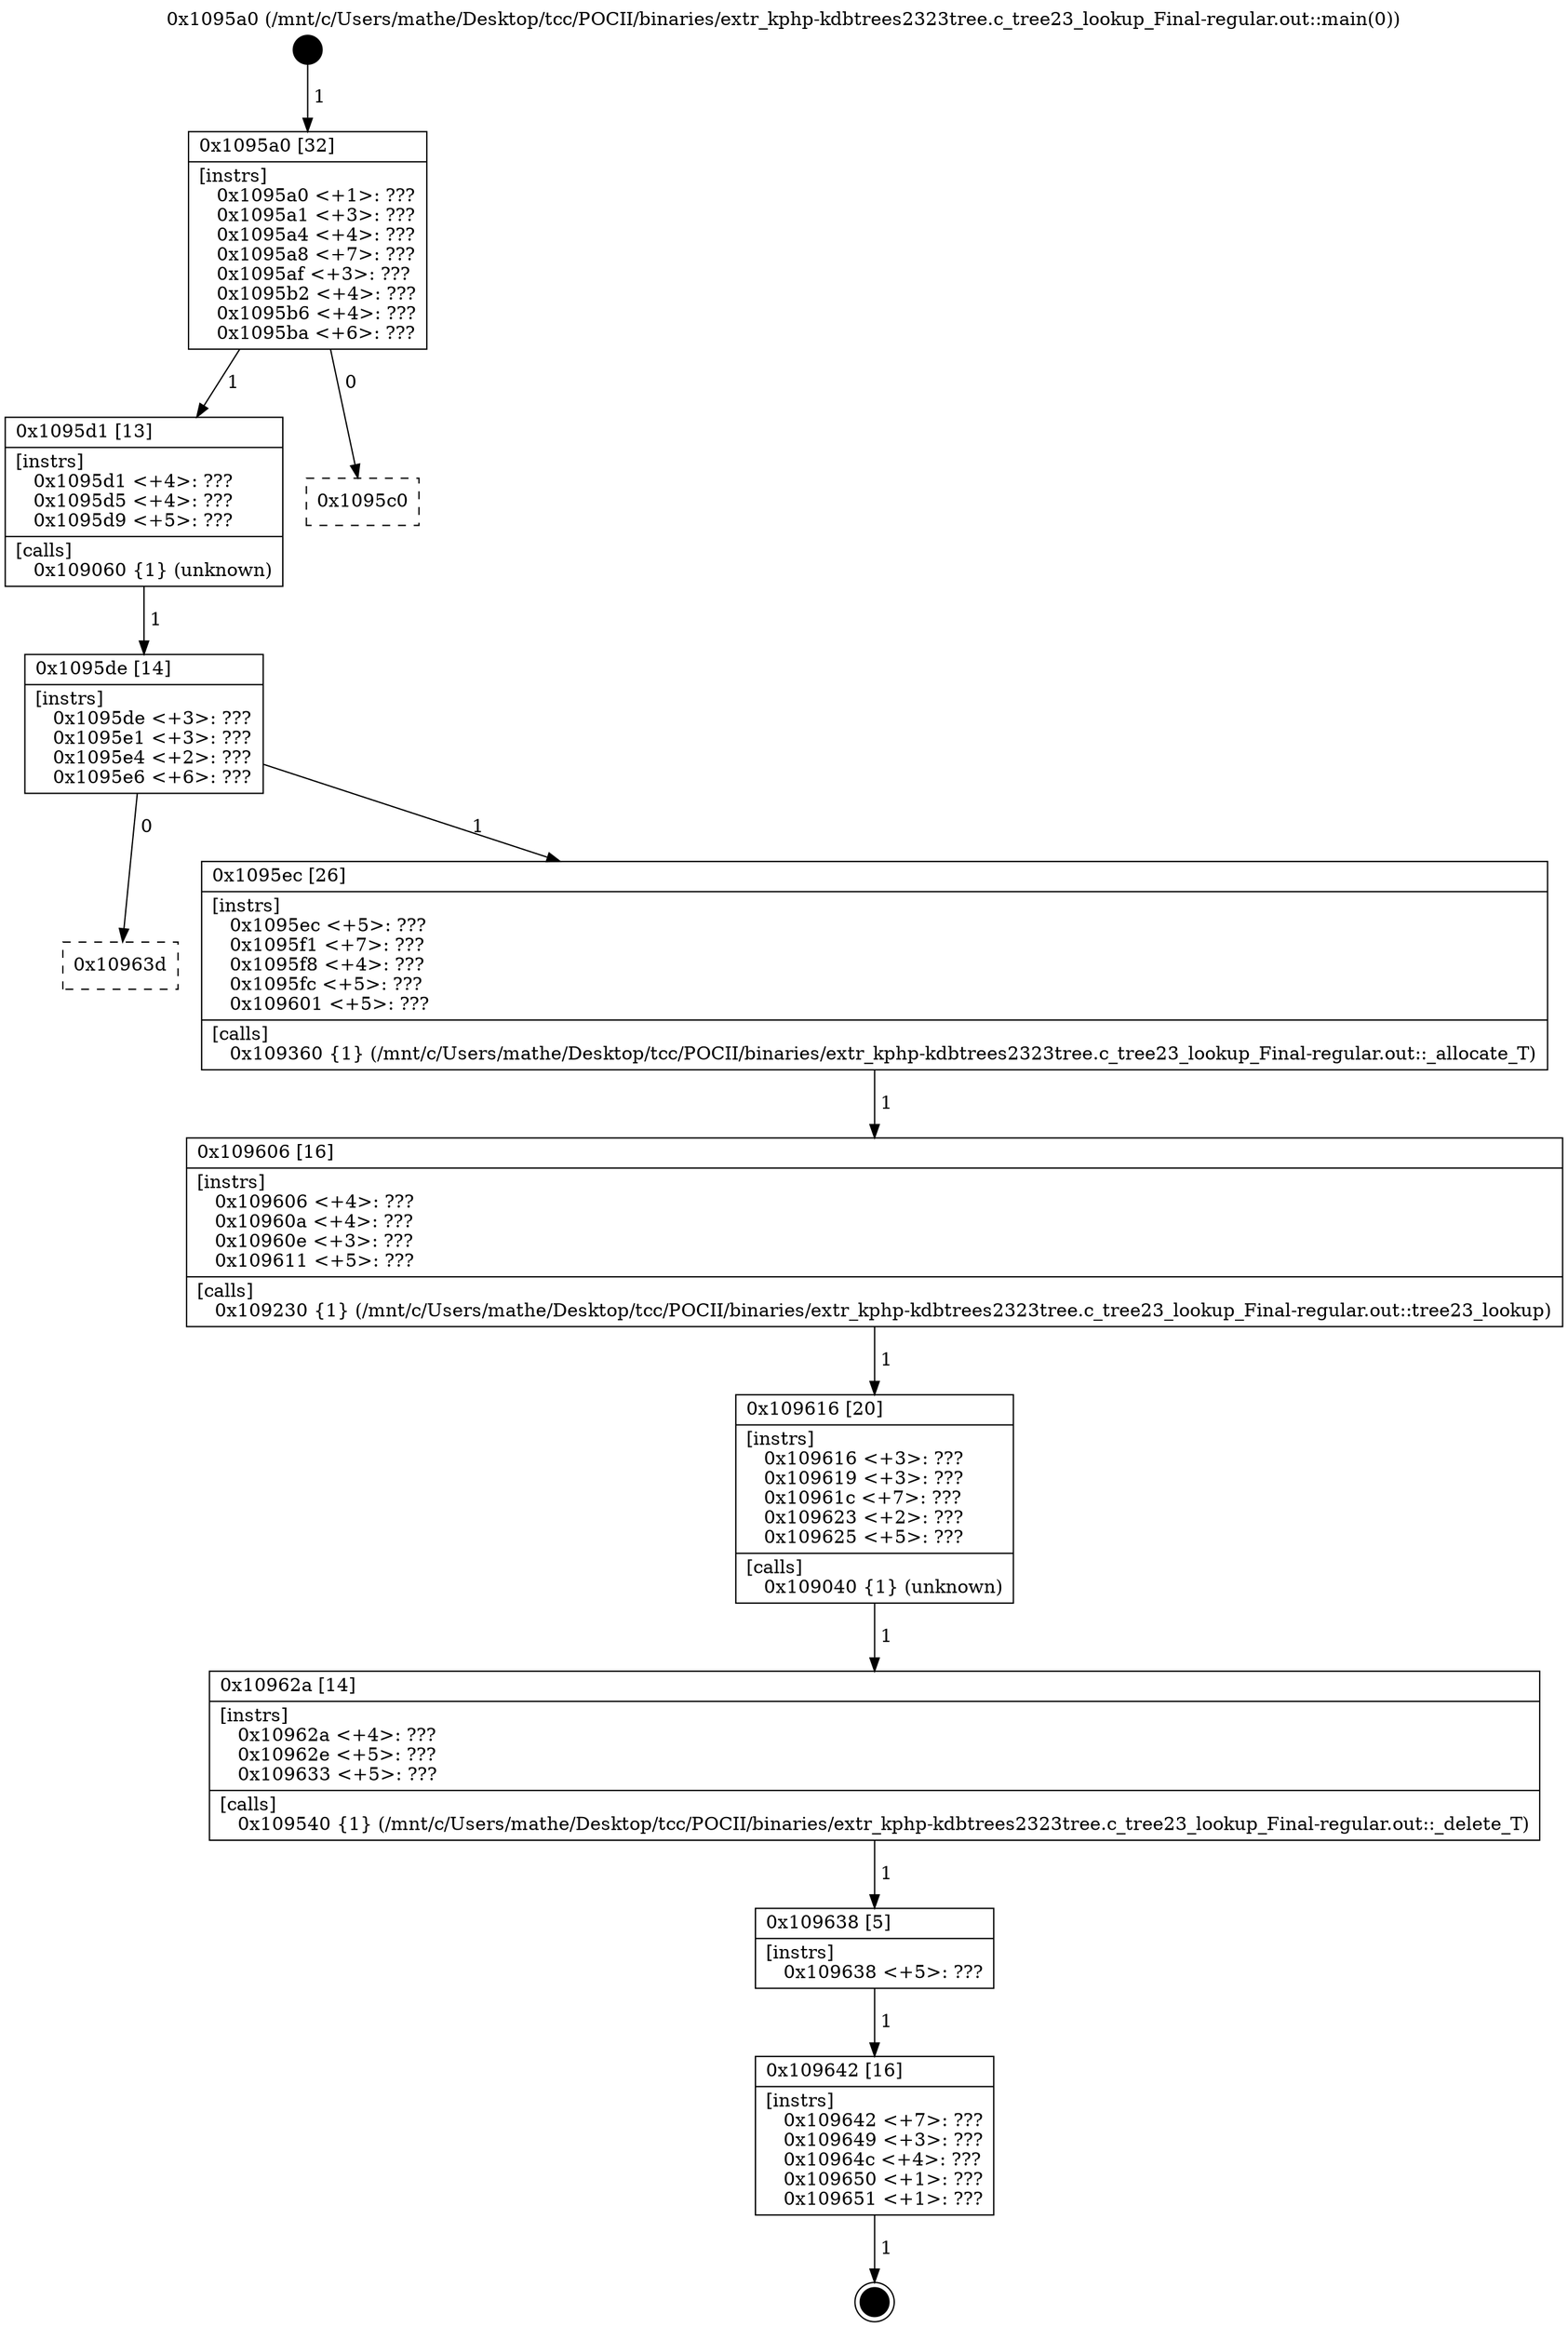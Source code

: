 digraph "0x1095a0" {
  label = "0x1095a0 (/mnt/c/Users/mathe/Desktop/tcc/POCII/binaries/extr_kphp-kdbtrees2323tree.c_tree23_lookup_Final-regular.out::main(0))"
  labelloc = "t"
  node[shape=record]

  Entry [label="",width=0.3,height=0.3,shape=circle,fillcolor=black,style=filled]
  "0x1095a0" [label="{
     0x1095a0 [32]\l
     | [instrs]\l
     &nbsp;&nbsp;0x1095a0 \<+1\>: ???\l
     &nbsp;&nbsp;0x1095a1 \<+3\>: ???\l
     &nbsp;&nbsp;0x1095a4 \<+4\>: ???\l
     &nbsp;&nbsp;0x1095a8 \<+7\>: ???\l
     &nbsp;&nbsp;0x1095af \<+3\>: ???\l
     &nbsp;&nbsp;0x1095b2 \<+4\>: ???\l
     &nbsp;&nbsp;0x1095b6 \<+4\>: ???\l
     &nbsp;&nbsp;0x1095ba \<+6\>: ???\l
  }"]
  "0x1095d1" [label="{
     0x1095d1 [13]\l
     | [instrs]\l
     &nbsp;&nbsp;0x1095d1 \<+4\>: ???\l
     &nbsp;&nbsp;0x1095d5 \<+4\>: ???\l
     &nbsp;&nbsp;0x1095d9 \<+5\>: ???\l
     | [calls]\l
     &nbsp;&nbsp;0x109060 \{1\} (unknown)\l
  }"]
  "0x1095c0" [label="{
     0x1095c0\l
  }", style=dashed]
  "0x1095de" [label="{
     0x1095de [14]\l
     | [instrs]\l
     &nbsp;&nbsp;0x1095de \<+3\>: ???\l
     &nbsp;&nbsp;0x1095e1 \<+3\>: ???\l
     &nbsp;&nbsp;0x1095e4 \<+2\>: ???\l
     &nbsp;&nbsp;0x1095e6 \<+6\>: ???\l
  }"]
  "0x10963d" [label="{
     0x10963d\l
  }", style=dashed]
  "0x1095ec" [label="{
     0x1095ec [26]\l
     | [instrs]\l
     &nbsp;&nbsp;0x1095ec \<+5\>: ???\l
     &nbsp;&nbsp;0x1095f1 \<+7\>: ???\l
     &nbsp;&nbsp;0x1095f8 \<+4\>: ???\l
     &nbsp;&nbsp;0x1095fc \<+5\>: ???\l
     &nbsp;&nbsp;0x109601 \<+5\>: ???\l
     | [calls]\l
     &nbsp;&nbsp;0x109360 \{1\} (/mnt/c/Users/mathe/Desktop/tcc/POCII/binaries/extr_kphp-kdbtrees2323tree.c_tree23_lookup_Final-regular.out::_allocate_T)\l
  }"]
  Exit [label="",width=0.3,height=0.3,shape=circle,fillcolor=black,style=filled,peripheries=2]
  "0x109606" [label="{
     0x109606 [16]\l
     | [instrs]\l
     &nbsp;&nbsp;0x109606 \<+4\>: ???\l
     &nbsp;&nbsp;0x10960a \<+4\>: ???\l
     &nbsp;&nbsp;0x10960e \<+3\>: ???\l
     &nbsp;&nbsp;0x109611 \<+5\>: ???\l
     | [calls]\l
     &nbsp;&nbsp;0x109230 \{1\} (/mnt/c/Users/mathe/Desktop/tcc/POCII/binaries/extr_kphp-kdbtrees2323tree.c_tree23_lookup_Final-regular.out::tree23_lookup)\l
  }"]
  "0x109616" [label="{
     0x109616 [20]\l
     | [instrs]\l
     &nbsp;&nbsp;0x109616 \<+3\>: ???\l
     &nbsp;&nbsp;0x109619 \<+3\>: ???\l
     &nbsp;&nbsp;0x10961c \<+7\>: ???\l
     &nbsp;&nbsp;0x109623 \<+2\>: ???\l
     &nbsp;&nbsp;0x109625 \<+5\>: ???\l
     | [calls]\l
     &nbsp;&nbsp;0x109040 \{1\} (unknown)\l
  }"]
  "0x10962a" [label="{
     0x10962a [14]\l
     | [instrs]\l
     &nbsp;&nbsp;0x10962a \<+4\>: ???\l
     &nbsp;&nbsp;0x10962e \<+5\>: ???\l
     &nbsp;&nbsp;0x109633 \<+5\>: ???\l
     | [calls]\l
     &nbsp;&nbsp;0x109540 \{1\} (/mnt/c/Users/mathe/Desktop/tcc/POCII/binaries/extr_kphp-kdbtrees2323tree.c_tree23_lookup_Final-regular.out::_delete_T)\l
  }"]
  "0x109638" [label="{
     0x109638 [5]\l
     | [instrs]\l
     &nbsp;&nbsp;0x109638 \<+5\>: ???\l
  }"]
  "0x109642" [label="{
     0x109642 [16]\l
     | [instrs]\l
     &nbsp;&nbsp;0x109642 \<+7\>: ???\l
     &nbsp;&nbsp;0x109649 \<+3\>: ???\l
     &nbsp;&nbsp;0x10964c \<+4\>: ???\l
     &nbsp;&nbsp;0x109650 \<+1\>: ???\l
     &nbsp;&nbsp;0x109651 \<+1\>: ???\l
  }"]
  Entry -> "0x1095a0" [label=" 1"]
  "0x1095a0" -> "0x1095d1" [label=" 1"]
  "0x1095a0" -> "0x1095c0" [label=" 0"]
  "0x1095d1" -> "0x1095de" [label=" 1"]
  "0x1095de" -> "0x10963d" [label=" 0"]
  "0x1095de" -> "0x1095ec" [label=" 1"]
  "0x109642" -> Exit [label=" 1"]
  "0x1095ec" -> "0x109606" [label=" 1"]
  "0x109606" -> "0x109616" [label=" 1"]
  "0x109616" -> "0x10962a" [label=" 1"]
  "0x10962a" -> "0x109638" [label=" 1"]
  "0x109638" -> "0x109642" [label=" 1"]
}
